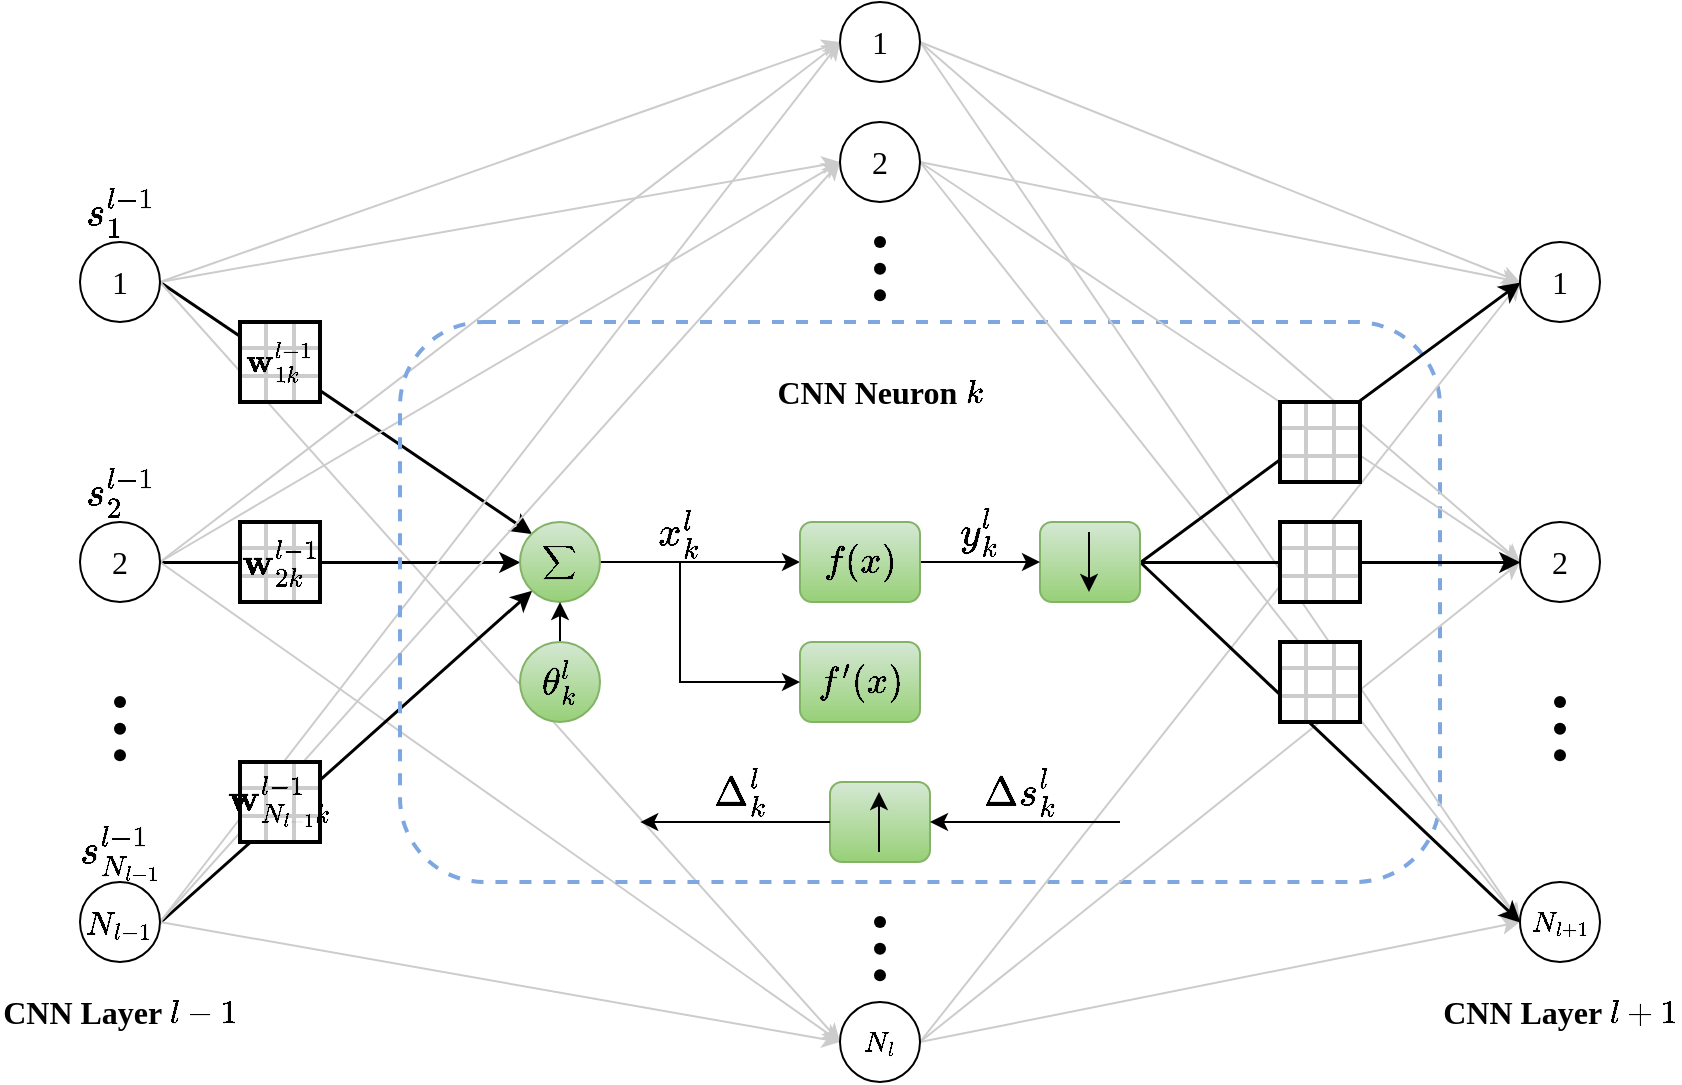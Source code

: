 <mxfile version="22.1.17" type="github">
  <diagram name="第 1 页" id="HHsCbOhWLAx_uhxe6TRV">
    <mxGraphModel dx="2249" dy="1868" grid="1" gridSize="10" guides="1" tooltips="1" connect="1" arrows="1" fold="1" page="1" pageScale="1" pageWidth="827" pageHeight="1169" math="1" shadow="0">
      <root>
        <mxCell id="0" />
        <mxCell id="1" parent="0" />
        <mxCell id="oy_fxyoAN_TUTj9ulkCC-134" style="rounded=0;orthogonalLoop=1;jettySize=auto;html=1;exitX=1;exitY=0.5;exitDx=0;exitDy=0;entryX=0;entryY=0;entryDx=0;entryDy=0;strokeWidth=1.5;fontStyle=0" parent="1" source="oy_fxyoAN_TUTj9ulkCC-1" target="oy_fxyoAN_TUTj9ulkCC-119" edge="1">
          <mxGeometry relative="1" as="geometry" />
        </mxCell>
        <mxCell id="oy_fxyoAN_TUTj9ulkCC-138" style="rounded=0;orthogonalLoop=1;jettySize=auto;html=1;exitX=1;exitY=0.5;exitDx=0;exitDy=0;entryX=0;entryY=0.5;entryDx=0;entryDy=0;strokeColor=#CCCCCC;fontStyle=0" parent="1" source="oy_fxyoAN_TUTj9ulkCC-1" target="oy_fxyoAN_TUTj9ulkCC-8" edge="1">
          <mxGeometry relative="1" as="geometry" />
        </mxCell>
        <mxCell id="oy_fxyoAN_TUTj9ulkCC-140" style="edgeStyle=none;shape=connector;rounded=0;orthogonalLoop=1;jettySize=auto;html=1;exitX=1;exitY=0.5;exitDx=0;exitDy=0;entryX=0;entryY=0.5;entryDx=0;entryDy=0;labelBackgroundColor=default;strokeColor=#CCCCCC;align=center;verticalAlign=middle;fontFamily=Helvetica;fontSize=11;fontColor=default;endArrow=classic;fontStyle=0" parent="1" source="oy_fxyoAN_TUTj9ulkCC-1" target="oy_fxyoAN_TUTj9ulkCC-10" edge="1">
          <mxGeometry relative="1" as="geometry" />
        </mxCell>
        <mxCell id="oy_fxyoAN_TUTj9ulkCC-141" style="edgeStyle=none;shape=connector;rounded=0;orthogonalLoop=1;jettySize=auto;html=1;exitX=1;exitY=0.5;exitDx=0;exitDy=0;entryX=0;entryY=0.5;entryDx=0;entryDy=0;labelBackgroundColor=default;strokeColor=#CCCCCC;align=center;verticalAlign=middle;fontFamily=Helvetica;fontSize=11;fontColor=default;endArrow=classic;fontStyle=0" parent="1" source="oy_fxyoAN_TUTj9ulkCC-1" target="oy_fxyoAN_TUTj9ulkCC-9" edge="1">
          <mxGeometry relative="1" as="geometry" />
        </mxCell>
        <mxCell id="oy_fxyoAN_TUTj9ulkCC-1" value="&lt;font face=&quot;Times New Roman&quot; style=&quot;font-size: 16px;&quot;&gt;1&lt;/font&gt;" style="ellipse;whiteSpace=wrap;html=1;aspect=fixed;fillColor=none;fontStyle=0" parent="1" vertex="1">
          <mxGeometry y="200" width="40" height="40" as="geometry" />
        </mxCell>
        <mxCell id="oy_fxyoAN_TUTj9ulkCC-135" style="edgeStyle=orthogonalEdgeStyle;rounded=0;orthogonalLoop=1;jettySize=auto;html=1;exitX=1;exitY=0.5;exitDx=0;exitDy=0;entryX=0;entryY=0.5;entryDx=0;entryDy=0;strokeWidth=1.5;fontStyle=0" parent="1" source="oy_fxyoAN_TUTj9ulkCC-2" target="oy_fxyoAN_TUTj9ulkCC-119" edge="1">
          <mxGeometry relative="1" as="geometry" />
        </mxCell>
        <mxCell id="oy_fxyoAN_TUTj9ulkCC-142" style="edgeStyle=none;shape=connector;rounded=0;orthogonalLoop=1;jettySize=auto;html=1;exitX=1;exitY=0.5;exitDx=0;exitDy=0;entryX=0;entryY=0.5;entryDx=0;entryDy=0;labelBackgroundColor=default;strokeColor=#CCCCCC;align=center;verticalAlign=middle;fontFamily=Helvetica;fontSize=11;fontColor=default;endArrow=classic;fontStyle=0" parent="1" source="oy_fxyoAN_TUTj9ulkCC-2" target="oy_fxyoAN_TUTj9ulkCC-10" edge="1">
          <mxGeometry relative="1" as="geometry" />
        </mxCell>
        <mxCell id="oy_fxyoAN_TUTj9ulkCC-146" style="edgeStyle=none;shape=connector;rounded=0;orthogonalLoop=1;jettySize=auto;html=1;exitX=1;exitY=0.5;exitDx=0;exitDy=0;entryX=0;entryY=0.5;entryDx=0;entryDy=0;labelBackgroundColor=default;strokeColor=#CCCCCC;align=center;verticalAlign=middle;fontFamily=Helvetica;fontSize=11;fontColor=default;endArrow=classic;fontStyle=0" parent="1" source="oy_fxyoAN_TUTj9ulkCC-2" target="oy_fxyoAN_TUTj9ulkCC-8" edge="1">
          <mxGeometry relative="1" as="geometry" />
        </mxCell>
        <mxCell id="oy_fxyoAN_TUTj9ulkCC-147" style="edgeStyle=none;shape=connector;rounded=0;orthogonalLoop=1;jettySize=auto;html=1;exitX=1;exitY=0.5;exitDx=0;exitDy=0;entryX=0;entryY=0.5;entryDx=0;entryDy=0;labelBackgroundColor=default;strokeColor=#CCCCCC;align=center;verticalAlign=middle;fontFamily=Helvetica;fontSize=11;fontColor=default;endArrow=classic;fontStyle=0" parent="1" source="oy_fxyoAN_TUTj9ulkCC-2" target="oy_fxyoAN_TUTj9ulkCC-9" edge="1">
          <mxGeometry relative="1" as="geometry" />
        </mxCell>
        <mxCell id="oy_fxyoAN_TUTj9ulkCC-2" value="&lt;font face=&quot;Times New Roman&quot; style=&quot;font-size: 16px;&quot;&gt;2&lt;/font&gt;" style="ellipse;whiteSpace=wrap;html=1;aspect=fixed;fillColor=none;fontStyle=0" parent="1" vertex="1">
          <mxGeometry y="340" width="40" height="40" as="geometry" />
        </mxCell>
        <mxCell id="oy_fxyoAN_TUTj9ulkCC-136" style="rounded=0;orthogonalLoop=1;jettySize=auto;html=1;exitX=1;exitY=0.5;exitDx=0;exitDy=0;entryX=0;entryY=1;entryDx=0;entryDy=0;strokeWidth=1.5;fontStyle=0" parent="1" source="oy_fxyoAN_TUTj9ulkCC-3" target="oy_fxyoAN_TUTj9ulkCC-119" edge="1">
          <mxGeometry relative="1" as="geometry" />
        </mxCell>
        <mxCell id="oy_fxyoAN_TUTj9ulkCC-143" style="edgeStyle=none;shape=connector;rounded=0;orthogonalLoop=1;jettySize=auto;html=1;exitX=1;exitY=0.5;exitDx=0;exitDy=0;entryX=0;entryY=0.5;entryDx=0;entryDy=0;labelBackgroundColor=default;strokeColor=#CCCCCC;align=center;verticalAlign=middle;fontFamily=Helvetica;fontSize=11;fontColor=default;endArrow=classic;fontStyle=0" parent="1" source="oy_fxyoAN_TUTj9ulkCC-3" target="oy_fxyoAN_TUTj9ulkCC-10" edge="1">
          <mxGeometry relative="1" as="geometry" />
        </mxCell>
        <mxCell id="oy_fxyoAN_TUTj9ulkCC-144" style="edgeStyle=none;shape=connector;rounded=0;orthogonalLoop=1;jettySize=auto;html=1;exitX=1;exitY=0.5;exitDx=0;exitDy=0;entryX=0;entryY=0.5;entryDx=0;entryDy=0;labelBackgroundColor=default;strokeColor=#CCCCCC;align=center;verticalAlign=middle;fontFamily=Helvetica;fontSize=11;fontColor=default;endArrow=classic;fontStyle=0" parent="1" source="oy_fxyoAN_TUTj9ulkCC-3" target="oy_fxyoAN_TUTj9ulkCC-8" edge="1">
          <mxGeometry relative="1" as="geometry" />
        </mxCell>
        <mxCell id="oy_fxyoAN_TUTj9ulkCC-145" style="edgeStyle=none;shape=connector;rounded=0;orthogonalLoop=1;jettySize=auto;html=1;exitX=1;exitY=0.5;exitDx=0;exitDy=0;entryX=0;entryY=0.5;entryDx=0;entryDy=0;labelBackgroundColor=default;strokeColor=#CCCCCC;align=center;verticalAlign=middle;fontFamily=Helvetica;fontSize=11;fontColor=default;endArrow=classic;fontStyle=0" parent="1" source="oy_fxyoAN_TUTj9ulkCC-3" target="oy_fxyoAN_TUTj9ulkCC-9" edge="1">
          <mxGeometry relative="1" as="geometry" />
        </mxCell>
        <mxCell id="oy_fxyoAN_TUTj9ulkCC-3" value="&lt;font face=&quot;Times New Roman&quot; style=&quot;font-size: 16px;&quot;&gt;`N_{l-1}`&lt;/font&gt;" style="ellipse;whiteSpace=wrap;html=1;aspect=fixed;fillColor=none;fontStyle=0" parent="1" vertex="1">
          <mxGeometry y="520" width="40" height="40" as="geometry" />
        </mxCell>
        <mxCell id="oy_fxyoAN_TUTj9ulkCC-7" value="" style="rounded=1;whiteSpace=wrap;html=1;dashed=1;fillColor=none;strokeColor=#7EA6E0;strokeWidth=2;fontStyle=0" parent="1" vertex="1">
          <mxGeometry x="160" y="240" width="520" height="280" as="geometry" />
        </mxCell>
        <mxCell id="oy_fxyoAN_TUTj9ulkCC-148" style="edgeStyle=none;shape=connector;rounded=0;orthogonalLoop=1;jettySize=auto;html=1;exitX=1;exitY=0.5;exitDx=0;exitDy=0;entryX=0;entryY=0.5;entryDx=0;entryDy=0;labelBackgroundColor=default;strokeColor=#CCCCCC;align=center;verticalAlign=middle;fontFamily=Helvetica;fontSize=11;fontColor=default;endArrow=classic;fontStyle=0" parent="1" source="oy_fxyoAN_TUTj9ulkCC-8" target="oy_fxyoAN_TUTj9ulkCC-70" edge="1">
          <mxGeometry relative="1" as="geometry" />
        </mxCell>
        <mxCell id="oy_fxyoAN_TUTj9ulkCC-149" style="edgeStyle=none;shape=connector;rounded=0;orthogonalLoop=1;jettySize=auto;html=1;exitX=1;exitY=0.5;exitDx=0;exitDy=0;entryX=0;entryY=0.5;entryDx=0;entryDy=0;labelBackgroundColor=default;strokeColor=#CCCCCC;align=center;verticalAlign=middle;fontFamily=Helvetica;fontSize=11;fontColor=default;endArrow=classic;fontStyle=0" parent="1" source="oy_fxyoAN_TUTj9ulkCC-8" target="oy_fxyoAN_TUTj9ulkCC-71" edge="1">
          <mxGeometry relative="1" as="geometry" />
        </mxCell>
        <mxCell id="oy_fxyoAN_TUTj9ulkCC-150" style="edgeStyle=none;shape=connector;rounded=0;orthogonalLoop=1;jettySize=auto;html=1;exitX=1;exitY=0.5;exitDx=0;exitDy=0;entryX=0;entryY=0.5;entryDx=0;entryDy=0;labelBackgroundColor=default;strokeColor=#CCCCCC;align=center;verticalAlign=middle;fontFamily=Helvetica;fontSize=11;fontColor=default;endArrow=classic;fontStyle=0" parent="1" source="oy_fxyoAN_TUTj9ulkCC-8" target="oy_fxyoAN_TUTj9ulkCC-72" edge="1">
          <mxGeometry relative="1" as="geometry" />
        </mxCell>
        <mxCell id="oy_fxyoAN_TUTj9ulkCC-8" value="&lt;font face=&quot;Times New Roman&quot; style=&quot;font-size: 16px;&quot;&gt;1&lt;/font&gt;" style="ellipse;whiteSpace=wrap;html=1;aspect=fixed;fillColor=none;fontStyle=0" parent="1" vertex="1">
          <mxGeometry x="380" y="80" width="40" height="40" as="geometry" />
        </mxCell>
        <mxCell id="oy_fxyoAN_TUTj9ulkCC-151" style="edgeStyle=none;shape=connector;rounded=0;orthogonalLoop=1;jettySize=auto;html=1;exitX=1;exitY=0.5;exitDx=0;exitDy=0;entryX=0;entryY=0.5;entryDx=0;entryDy=0;labelBackgroundColor=default;strokeColor=#CCCCCC;align=center;verticalAlign=middle;fontFamily=Helvetica;fontSize=11;fontColor=default;endArrow=classic;fontStyle=0" parent="1" source="oy_fxyoAN_TUTj9ulkCC-9" target="oy_fxyoAN_TUTj9ulkCC-70" edge="1">
          <mxGeometry relative="1" as="geometry" />
        </mxCell>
        <mxCell id="oy_fxyoAN_TUTj9ulkCC-152" style="edgeStyle=none;shape=connector;rounded=0;orthogonalLoop=1;jettySize=auto;html=1;exitX=1;exitY=0.5;exitDx=0;exitDy=0;entryX=0;entryY=0.5;entryDx=0;entryDy=0;labelBackgroundColor=default;strokeColor=#CCCCCC;align=center;verticalAlign=middle;fontFamily=Helvetica;fontSize=11;fontColor=default;endArrow=classic;fontStyle=0" parent="1" source="oy_fxyoAN_TUTj9ulkCC-9" target="oy_fxyoAN_TUTj9ulkCC-71" edge="1">
          <mxGeometry relative="1" as="geometry" />
        </mxCell>
        <mxCell id="oy_fxyoAN_TUTj9ulkCC-153" style="edgeStyle=none;shape=connector;rounded=0;orthogonalLoop=1;jettySize=auto;html=1;exitX=1;exitY=0.5;exitDx=0;exitDy=0;entryX=0;entryY=0.5;entryDx=0;entryDy=0;labelBackgroundColor=default;strokeColor=#CCCCCC;align=center;verticalAlign=middle;fontFamily=Helvetica;fontSize=11;fontColor=default;endArrow=classic;fontStyle=0" parent="1" source="oy_fxyoAN_TUTj9ulkCC-9" target="oy_fxyoAN_TUTj9ulkCC-72" edge="1">
          <mxGeometry relative="1" as="geometry" />
        </mxCell>
        <mxCell id="oy_fxyoAN_TUTj9ulkCC-9" value="&lt;font face=&quot;Times New Roman&quot; style=&quot;font-size: 16px;&quot;&gt;2&lt;/font&gt;" style="ellipse;whiteSpace=wrap;html=1;aspect=fixed;fillColor=none;fontStyle=0" parent="1" vertex="1">
          <mxGeometry x="380" y="140" width="40" height="40" as="geometry" />
        </mxCell>
        <mxCell id="oy_fxyoAN_TUTj9ulkCC-154" style="edgeStyle=none;shape=connector;rounded=0;orthogonalLoop=1;jettySize=auto;html=1;exitX=1;exitY=0.5;exitDx=0;exitDy=0;entryX=0;entryY=0.5;entryDx=0;entryDy=0;labelBackgroundColor=default;strokeColor=#CCCCCC;align=center;verticalAlign=middle;fontFamily=Helvetica;fontSize=11;fontColor=default;endArrow=classic;fontStyle=0" parent="1" source="oy_fxyoAN_TUTj9ulkCC-10" target="oy_fxyoAN_TUTj9ulkCC-72" edge="1">
          <mxGeometry relative="1" as="geometry" />
        </mxCell>
        <mxCell id="oy_fxyoAN_TUTj9ulkCC-155" style="edgeStyle=none;shape=connector;rounded=0;orthogonalLoop=1;jettySize=auto;html=1;exitX=1;exitY=0.5;exitDx=0;exitDy=0;entryX=0;entryY=0.5;entryDx=0;entryDy=0;labelBackgroundColor=default;strokeColor=#CCCCCC;align=center;verticalAlign=middle;fontFamily=Helvetica;fontSize=11;fontColor=default;endArrow=classic;fontStyle=0" parent="1" source="oy_fxyoAN_TUTj9ulkCC-10" target="oy_fxyoAN_TUTj9ulkCC-71" edge="1">
          <mxGeometry relative="1" as="geometry" />
        </mxCell>
        <mxCell id="oy_fxyoAN_TUTj9ulkCC-156" style="edgeStyle=none;shape=connector;rounded=0;orthogonalLoop=1;jettySize=auto;html=1;exitX=1;exitY=0.5;exitDx=0;exitDy=0;entryX=0;entryY=0.5;entryDx=0;entryDy=0;labelBackgroundColor=default;strokeColor=#CCCCCC;align=center;verticalAlign=middle;fontFamily=Helvetica;fontSize=11;fontColor=default;endArrow=classic;fontStyle=0" parent="1" source="oy_fxyoAN_TUTj9ulkCC-10" target="oy_fxyoAN_TUTj9ulkCC-70" edge="1">
          <mxGeometry relative="1" as="geometry" />
        </mxCell>
        <mxCell id="oy_fxyoAN_TUTj9ulkCC-10" value="`N_l`" style="ellipse;whiteSpace=wrap;html=1;aspect=fixed;fillColor=none;fontStyle=0" parent="1" vertex="1">
          <mxGeometry x="380" y="580" width="40" height="40" as="geometry" />
        </mxCell>
        <mxCell id="oy_fxyoAN_TUTj9ulkCC-39" value="" style="group;fillColor=default;fontStyle=0" parent="1" vertex="1" connectable="0">
          <mxGeometry x="80" y="240" width="40" height="40" as="geometry" />
        </mxCell>
        <mxCell id="oy_fxyoAN_TUTj9ulkCC-25" value="" style="shape=table;startSize=0;container=1;collapsible=0;childLayout=tableLayout;fontSize=16;fillColor=none;strokeColor=#CCCCCC;strokeWidth=2;fontStyle=0" parent="oy_fxyoAN_TUTj9ulkCC-39" vertex="1">
          <mxGeometry width="40" height="40" as="geometry" />
        </mxCell>
        <mxCell id="oy_fxyoAN_TUTj9ulkCC-26" value="" style="shape=tableRow;horizontal=0;startSize=0;swimlaneHead=0;swimlaneBody=0;strokeColor=#CCCCCC;top=0;left=0;bottom=0;right=0;collapsible=0;dropTarget=0;fillColor=none;points=[[0,0.5],[1,0.5]];portConstraint=eastwest;fontSize=16;strokeWidth=2;fontStyle=0" parent="oy_fxyoAN_TUTj9ulkCC-25" vertex="1">
          <mxGeometry width="40" height="13" as="geometry" />
        </mxCell>
        <mxCell id="oy_fxyoAN_TUTj9ulkCC-27" value="" style="shape=partialRectangle;html=1;whiteSpace=wrap;connectable=0;strokeColor=#CCCCCC;overflow=hidden;fillColor=none;top=0;left=0;bottom=0;right=0;pointerEvents=1;fontSize=16;strokeWidth=2;fontStyle=0" parent="oy_fxyoAN_TUTj9ulkCC-26" vertex="1">
          <mxGeometry width="13" height="13" as="geometry">
            <mxRectangle width="13" height="13" as="alternateBounds" />
          </mxGeometry>
        </mxCell>
        <mxCell id="oy_fxyoAN_TUTj9ulkCC-28" value="" style="shape=partialRectangle;html=1;whiteSpace=wrap;connectable=0;strokeColor=#CCCCCC;overflow=hidden;fillColor=none;top=0;left=0;bottom=0;right=0;pointerEvents=1;fontSize=16;strokeWidth=2;fontStyle=0" parent="oy_fxyoAN_TUTj9ulkCC-26" vertex="1">
          <mxGeometry x="13" width="14" height="13" as="geometry">
            <mxRectangle width="14" height="13" as="alternateBounds" />
          </mxGeometry>
        </mxCell>
        <mxCell id="oy_fxyoAN_TUTj9ulkCC-29" value="" style="shape=partialRectangle;html=1;whiteSpace=wrap;connectable=0;strokeColor=#CCCCCC;overflow=hidden;fillColor=none;top=0;left=0;bottom=0;right=0;pointerEvents=1;fontSize=16;strokeWidth=2;fontStyle=0" parent="oy_fxyoAN_TUTj9ulkCC-26" vertex="1">
          <mxGeometry x="27" width="13" height="13" as="geometry">
            <mxRectangle width="13" height="13" as="alternateBounds" />
          </mxGeometry>
        </mxCell>
        <mxCell id="oy_fxyoAN_TUTj9ulkCC-30" value="" style="shape=tableRow;horizontal=0;startSize=0;swimlaneHead=0;swimlaneBody=0;strokeColor=#CCCCCC;top=0;left=0;bottom=0;right=0;collapsible=0;dropTarget=0;fillColor=none;points=[[0,0.5],[1,0.5]];portConstraint=eastwest;fontSize=16;strokeWidth=2;fontStyle=0" parent="oy_fxyoAN_TUTj9ulkCC-25" vertex="1">
          <mxGeometry y="13" width="40" height="14" as="geometry" />
        </mxCell>
        <mxCell id="oy_fxyoAN_TUTj9ulkCC-31" value="" style="shape=partialRectangle;html=1;whiteSpace=wrap;connectable=0;strokeColor=#CCCCCC;overflow=hidden;fillColor=none;top=0;left=0;bottom=0;right=0;pointerEvents=1;fontSize=16;strokeWidth=2;fontStyle=0" parent="oy_fxyoAN_TUTj9ulkCC-30" vertex="1">
          <mxGeometry width="13" height="14" as="geometry">
            <mxRectangle width="13" height="14" as="alternateBounds" />
          </mxGeometry>
        </mxCell>
        <mxCell id="oy_fxyoAN_TUTj9ulkCC-32" value="" style="shape=partialRectangle;html=1;whiteSpace=wrap;connectable=0;strokeColor=#CCCCCC;overflow=hidden;fillColor=none;top=0;left=0;bottom=0;right=0;pointerEvents=1;fontSize=16;strokeWidth=2;fontStyle=0" parent="oy_fxyoAN_TUTj9ulkCC-30" vertex="1">
          <mxGeometry x="13" width="14" height="14" as="geometry">
            <mxRectangle width="14" height="14" as="alternateBounds" />
          </mxGeometry>
        </mxCell>
        <mxCell id="oy_fxyoAN_TUTj9ulkCC-33" value="" style="shape=partialRectangle;html=1;whiteSpace=wrap;connectable=0;strokeColor=#CCCCCC;overflow=hidden;fillColor=none;top=0;left=0;bottom=0;right=0;pointerEvents=1;fontSize=16;strokeWidth=2;fontStyle=0" parent="oy_fxyoAN_TUTj9ulkCC-30" vertex="1">
          <mxGeometry x="27" width="13" height="14" as="geometry">
            <mxRectangle width="13" height="14" as="alternateBounds" />
          </mxGeometry>
        </mxCell>
        <mxCell id="oy_fxyoAN_TUTj9ulkCC-34" value="" style="shape=tableRow;horizontal=0;startSize=0;swimlaneHead=0;swimlaneBody=0;strokeColor=#CCCCCC;top=0;left=0;bottom=0;right=0;collapsible=0;dropTarget=0;fillColor=none;points=[[0,0.5],[1,0.5]];portConstraint=eastwest;fontSize=16;strokeWidth=2;fontStyle=0" parent="oy_fxyoAN_TUTj9ulkCC-25" vertex="1">
          <mxGeometry y="27" width="40" height="13" as="geometry" />
        </mxCell>
        <mxCell id="oy_fxyoAN_TUTj9ulkCC-35" value="" style="shape=partialRectangle;html=1;whiteSpace=wrap;connectable=0;strokeColor=#CCCCCC;overflow=hidden;fillColor=none;top=0;left=0;bottom=0;right=0;pointerEvents=1;fontSize=16;strokeWidth=2;fontStyle=0" parent="oy_fxyoAN_TUTj9ulkCC-34" vertex="1">
          <mxGeometry width="13" height="13" as="geometry">
            <mxRectangle width="13" height="13" as="alternateBounds" />
          </mxGeometry>
        </mxCell>
        <mxCell id="oy_fxyoAN_TUTj9ulkCC-36" value="" style="shape=partialRectangle;html=1;whiteSpace=wrap;connectable=0;strokeColor=#CCCCCC;overflow=hidden;fillColor=none;top=0;left=0;bottom=0;right=0;pointerEvents=1;fontSize=16;strokeWidth=2;fontStyle=0" parent="oy_fxyoAN_TUTj9ulkCC-34" vertex="1">
          <mxGeometry x="13" width="14" height="13" as="geometry">
            <mxRectangle width="14" height="13" as="alternateBounds" />
          </mxGeometry>
        </mxCell>
        <mxCell id="oy_fxyoAN_TUTj9ulkCC-37" value="" style="shape=partialRectangle;html=1;whiteSpace=wrap;connectable=0;strokeColor=#CCCCCC;overflow=hidden;fillColor=none;top=0;left=0;bottom=0;right=0;pointerEvents=1;fontSize=16;strokeWidth=2;fontStyle=0" parent="oy_fxyoAN_TUTj9ulkCC-34" vertex="1">
          <mxGeometry x="27" width="13" height="13" as="geometry">
            <mxRectangle width="13" height="13" as="alternateBounds" />
          </mxGeometry>
        </mxCell>
        <mxCell id="oy_fxyoAN_TUTj9ulkCC-38" value="&lt;font face=&quot;Times New Roman&quot; style=&quot;font-size: 16px;&quot;&gt;$$\textbf w_{1k}^{l-1}$$&lt;/font&gt;" style="whiteSpace=wrap;html=1;aspect=fixed;fillColor=none;strokeWidth=2;fontStyle=0" parent="oy_fxyoAN_TUTj9ulkCC-39" vertex="1">
          <mxGeometry width="40" height="40" as="geometry" />
        </mxCell>
        <mxCell id="oy_fxyoAN_TUTj9ulkCC-40" value="" style="group;fillColor=default;fontStyle=0" parent="1" vertex="1" connectable="0">
          <mxGeometry x="80" y="340" width="40" height="40" as="geometry" />
        </mxCell>
        <mxCell id="oy_fxyoAN_TUTj9ulkCC-41" value="" style="shape=table;startSize=0;container=1;collapsible=0;childLayout=tableLayout;fontSize=16;fillColor=none;strokeColor=#CCCCCC;strokeWidth=2;fontStyle=0" parent="oy_fxyoAN_TUTj9ulkCC-40" vertex="1">
          <mxGeometry width="40" height="40" as="geometry" />
        </mxCell>
        <mxCell id="oy_fxyoAN_TUTj9ulkCC-42" value="" style="shape=tableRow;horizontal=0;startSize=0;swimlaneHead=0;swimlaneBody=0;strokeColor=#CCCCCC;top=0;left=0;bottom=0;right=0;collapsible=0;dropTarget=0;fillColor=none;points=[[0,0.5],[1,0.5]];portConstraint=eastwest;fontSize=16;strokeWidth=2;fontStyle=0" parent="oy_fxyoAN_TUTj9ulkCC-41" vertex="1">
          <mxGeometry width="40" height="13" as="geometry" />
        </mxCell>
        <mxCell id="oy_fxyoAN_TUTj9ulkCC-43" value="" style="shape=partialRectangle;html=1;whiteSpace=wrap;connectable=0;strokeColor=#CCCCCC;overflow=hidden;fillColor=none;top=0;left=0;bottom=0;right=0;pointerEvents=1;fontSize=16;strokeWidth=2;fontStyle=0" parent="oy_fxyoAN_TUTj9ulkCC-42" vertex="1">
          <mxGeometry width="13" height="13" as="geometry">
            <mxRectangle width="13" height="13" as="alternateBounds" />
          </mxGeometry>
        </mxCell>
        <mxCell id="oy_fxyoAN_TUTj9ulkCC-44" value="" style="shape=partialRectangle;html=1;whiteSpace=wrap;connectable=0;strokeColor=#CCCCCC;overflow=hidden;fillColor=none;top=0;left=0;bottom=0;right=0;pointerEvents=1;fontSize=16;strokeWidth=2;fontStyle=0" parent="oy_fxyoAN_TUTj9ulkCC-42" vertex="1">
          <mxGeometry x="13" width="14" height="13" as="geometry">
            <mxRectangle width="14" height="13" as="alternateBounds" />
          </mxGeometry>
        </mxCell>
        <mxCell id="oy_fxyoAN_TUTj9ulkCC-45" value="" style="shape=partialRectangle;html=1;whiteSpace=wrap;connectable=0;strokeColor=#CCCCCC;overflow=hidden;fillColor=none;top=0;left=0;bottom=0;right=0;pointerEvents=1;fontSize=16;strokeWidth=2;fontStyle=0" parent="oy_fxyoAN_TUTj9ulkCC-42" vertex="1">
          <mxGeometry x="27" width="13" height="13" as="geometry">
            <mxRectangle width="13" height="13" as="alternateBounds" />
          </mxGeometry>
        </mxCell>
        <mxCell id="oy_fxyoAN_TUTj9ulkCC-46" value="" style="shape=tableRow;horizontal=0;startSize=0;swimlaneHead=0;swimlaneBody=0;strokeColor=#CCCCCC;top=0;left=0;bottom=0;right=0;collapsible=0;dropTarget=0;fillColor=none;points=[[0,0.5],[1,0.5]];portConstraint=eastwest;fontSize=16;strokeWidth=2;fontStyle=0" parent="oy_fxyoAN_TUTj9ulkCC-41" vertex="1">
          <mxGeometry y="13" width="40" height="14" as="geometry" />
        </mxCell>
        <mxCell id="oy_fxyoAN_TUTj9ulkCC-47" value="" style="shape=partialRectangle;html=1;whiteSpace=wrap;connectable=0;strokeColor=#CCCCCC;overflow=hidden;fillColor=none;top=0;left=0;bottom=0;right=0;pointerEvents=1;fontSize=16;strokeWidth=2;fontStyle=0" parent="oy_fxyoAN_TUTj9ulkCC-46" vertex="1">
          <mxGeometry width="13" height="14" as="geometry">
            <mxRectangle width="13" height="14" as="alternateBounds" />
          </mxGeometry>
        </mxCell>
        <mxCell id="oy_fxyoAN_TUTj9ulkCC-48" value="" style="shape=partialRectangle;html=1;whiteSpace=wrap;connectable=0;strokeColor=#CCCCCC;overflow=hidden;fillColor=none;top=0;left=0;bottom=0;right=0;pointerEvents=1;fontSize=16;strokeWidth=2;fontStyle=0" parent="oy_fxyoAN_TUTj9ulkCC-46" vertex="1">
          <mxGeometry x="13" width="14" height="14" as="geometry">
            <mxRectangle width="14" height="14" as="alternateBounds" />
          </mxGeometry>
        </mxCell>
        <mxCell id="oy_fxyoAN_TUTj9ulkCC-49" value="" style="shape=partialRectangle;html=1;whiteSpace=wrap;connectable=0;strokeColor=#CCCCCC;overflow=hidden;fillColor=none;top=0;left=0;bottom=0;right=0;pointerEvents=1;fontSize=16;strokeWidth=2;fontStyle=0" parent="oy_fxyoAN_TUTj9ulkCC-46" vertex="1">
          <mxGeometry x="27" width="13" height="14" as="geometry">
            <mxRectangle width="13" height="14" as="alternateBounds" />
          </mxGeometry>
        </mxCell>
        <mxCell id="oy_fxyoAN_TUTj9ulkCC-50" value="" style="shape=tableRow;horizontal=0;startSize=0;swimlaneHead=0;swimlaneBody=0;strokeColor=#CCCCCC;top=0;left=0;bottom=0;right=0;collapsible=0;dropTarget=0;fillColor=none;points=[[0,0.5],[1,0.5]];portConstraint=eastwest;fontSize=16;strokeWidth=2;fontStyle=0" parent="oy_fxyoAN_TUTj9ulkCC-41" vertex="1">
          <mxGeometry y="27" width="40" height="13" as="geometry" />
        </mxCell>
        <mxCell id="oy_fxyoAN_TUTj9ulkCC-51" value="" style="shape=partialRectangle;html=1;whiteSpace=wrap;connectable=0;strokeColor=#CCCCCC;overflow=hidden;fillColor=none;top=0;left=0;bottom=0;right=0;pointerEvents=1;fontSize=16;strokeWidth=2;fontStyle=0" parent="oy_fxyoAN_TUTj9ulkCC-50" vertex="1">
          <mxGeometry width="13" height="13" as="geometry">
            <mxRectangle width="13" height="13" as="alternateBounds" />
          </mxGeometry>
        </mxCell>
        <mxCell id="oy_fxyoAN_TUTj9ulkCC-52" value="" style="shape=partialRectangle;html=1;whiteSpace=wrap;connectable=0;strokeColor=#CCCCCC;overflow=hidden;fillColor=none;top=0;left=0;bottom=0;right=0;pointerEvents=1;fontSize=16;strokeWidth=2;fontStyle=0" parent="oy_fxyoAN_TUTj9ulkCC-50" vertex="1">
          <mxGeometry x="13" width="14" height="13" as="geometry">
            <mxRectangle width="14" height="13" as="alternateBounds" />
          </mxGeometry>
        </mxCell>
        <mxCell id="oy_fxyoAN_TUTj9ulkCC-53" value="" style="shape=partialRectangle;html=1;whiteSpace=wrap;connectable=0;strokeColor=#CCCCCC;overflow=hidden;fillColor=none;top=0;left=0;bottom=0;right=0;pointerEvents=1;fontSize=16;strokeWidth=2;fontStyle=0" parent="oy_fxyoAN_TUTj9ulkCC-50" vertex="1">
          <mxGeometry x="27" width="13" height="13" as="geometry">
            <mxRectangle width="13" height="13" as="alternateBounds" />
          </mxGeometry>
        </mxCell>
        <mxCell id="oy_fxyoAN_TUTj9ulkCC-54" value="&lt;font style=&quot;font-size: 16px;&quot;&gt;$$\textbf w_{2k}^{l-1}$$&lt;/font&gt;" style="whiteSpace=wrap;html=1;aspect=fixed;fillColor=none;strokeWidth=2;fontStyle=0" parent="oy_fxyoAN_TUTj9ulkCC-40" vertex="1">
          <mxGeometry width="40" height="40" as="geometry" />
        </mxCell>
        <mxCell id="oy_fxyoAN_TUTj9ulkCC-55" value="" style="group;fillColor=default;fontStyle=0" parent="1" vertex="1" connectable="0">
          <mxGeometry x="80" y="460" width="40" height="40" as="geometry" />
        </mxCell>
        <mxCell id="oy_fxyoAN_TUTj9ulkCC-56" value="" style="shape=table;startSize=0;container=1;collapsible=0;childLayout=tableLayout;fontSize=16;fillColor=none;strokeColor=#CCCCCC;strokeWidth=2;fontStyle=0" parent="oy_fxyoAN_TUTj9ulkCC-55" vertex="1">
          <mxGeometry width="40" height="40" as="geometry" />
        </mxCell>
        <mxCell id="oy_fxyoAN_TUTj9ulkCC-57" value="" style="shape=tableRow;horizontal=0;startSize=0;swimlaneHead=0;swimlaneBody=0;strokeColor=#CCCCCC;top=0;left=0;bottom=0;right=0;collapsible=0;dropTarget=0;fillColor=none;points=[[0,0.5],[1,0.5]];portConstraint=eastwest;fontSize=16;strokeWidth=2;fontStyle=0" parent="oy_fxyoAN_TUTj9ulkCC-56" vertex="1">
          <mxGeometry width="40" height="13" as="geometry" />
        </mxCell>
        <mxCell id="oy_fxyoAN_TUTj9ulkCC-58" value="" style="shape=partialRectangle;html=1;whiteSpace=wrap;connectable=0;strokeColor=#CCCCCC;overflow=hidden;fillColor=none;top=0;left=0;bottom=0;right=0;pointerEvents=1;fontSize=16;strokeWidth=2;fontStyle=0" parent="oy_fxyoAN_TUTj9ulkCC-57" vertex="1">
          <mxGeometry width="13" height="13" as="geometry">
            <mxRectangle width="13" height="13" as="alternateBounds" />
          </mxGeometry>
        </mxCell>
        <mxCell id="oy_fxyoAN_TUTj9ulkCC-59" value="" style="shape=partialRectangle;html=1;whiteSpace=wrap;connectable=0;strokeColor=#CCCCCC;overflow=hidden;fillColor=none;top=0;left=0;bottom=0;right=0;pointerEvents=1;fontSize=16;strokeWidth=2;fontStyle=0" parent="oy_fxyoAN_TUTj9ulkCC-57" vertex="1">
          <mxGeometry x="13" width="14" height="13" as="geometry">
            <mxRectangle width="14" height="13" as="alternateBounds" />
          </mxGeometry>
        </mxCell>
        <mxCell id="oy_fxyoAN_TUTj9ulkCC-60" value="" style="shape=partialRectangle;html=1;whiteSpace=wrap;connectable=0;strokeColor=#CCCCCC;overflow=hidden;fillColor=none;top=0;left=0;bottom=0;right=0;pointerEvents=1;fontSize=16;strokeWidth=2;fontStyle=0" parent="oy_fxyoAN_TUTj9ulkCC-57" vertex="1">
          <mxGeometry x="27" width="13" height="13" as="geometry">
            <mxRectangle width="13" height="13" as="alternateBounds" />
          </mxGeometry>
        </mxCell>
        <mxCell id="oy_fxyoAN_TUTj9ulkCC-61" value="" style="shape=tableRow;horizontal=0;startSize=0;swimlaneHead=0;swimlaneBody=0;strokeColor=#CCCCCC;top=0;left=0;bottom=0;right=0;collapsible=0;dropTarget=0;fillColor=none;points=[[0,0.5],[1,0.5]];portConstraint=eastwest;fontSize=16;strokeWidth=2;fontStyle=0" parent="oy_fxyoAN_TUTj9ulkCC-56" vertex="1">
          <mxGeometry y="13" width="40" height="14" as="geometry" />
        </mxCell>
        <mxCell id="oy_fxyoAN_TUTj9ulkCC-62" value="" style="shape=partialRectangle;html=1;whiteSpace=wrap;connectable=0;strokeColor=#CCCCCC;overflow=hidden;fillColor=none;top=0;left=0;bottom=0;right=0;pointerEvents=1;fontSize=16;strokeWidth=2;fontStyle=0" parent="oy_fxyoAN_TUTj9ulkCC-61" vertex="1">
          <mxGeometry width="13" height="14" as="geometry">
            <mxRectangle width="13" height="14" as="alternateBounds" />
          </mxGeometry>
        </mxCell>
        <mxCell id="oy_fxyoAN_TUTj9ulkCC-63" value="" style="shape=partialRectangle;html=1;whiteSpace=wrap;connectable=0;strokeColor=#CCCCCC;overflow=hidden;fillColor=none;top=0;left=0;bottom=0;right=0;pointerEvents=1;fontSize=16;strokeWidth=2;fontStyle=0" parent="oy_fxyoAN_TUTj9ulkCC-61" vertex="1">
          <mxGeometry x="13" width="14" height="14" as="geometry">
            <mxRectangle width="14" height="14" as="alternateBounds" />
          </mxGeometry>
        </mxCell>
        <mxCell id="oy_fxyoAN_TUTj9ulkCC-64" value="" style="shape=partialRectangle;html=1;whiteSpace=wrap;connectable=0;strokeColor=#CCCCCC;overflow=hidden;fillColor=none;top=0;left=0;bottom=0;right=0;pointerEvents=1;fontSize=16;strokeWidth=2;fontStyle=0" parent="oy_fxyoAN_TUTj9ulkCC-61" vertex="1">
          <mxGeometry x="27" width="13" height="14" as="geometry">
            <mxRectangle width="13" height="14" as="alternateBounds" />
          </mxGeometry>
        </mxCell>
        <mxCell id="oy_fxyoAN_TUTj9ulkCC-65" value="" style="shape=tableRow;horizontal=0;startSize=0;swimlaneHead=0;swimlaneBody=0;strokeColor=#CCCCCC;top=0;left=0;bottom=0;right=0;collapsible=0;dropTarget=0;fillColor=none;points=[[0,0.5],[1,0.5]];portConstraint=eastwest;fontSize=16;strokeWidth=2;fontStyle=0" parent="oy_fxyoAN_TUTj9ulkCC-56" vertex="1">
          <mxGeometry y="27" width="40" height="13" as="geometry" />
        </mxCell>
        <mxCell id="oy_fxyoAN_TUTj9ulkCC-66" value="" style="shape=partialRectangle;html=1;whiteSpace=wrap;connectable=0;strokeColor=#CCCCCC;overflow=hidden;fillColor=none;top=0;left=0;bottom=0;right=0;pointerEvents=1;fontSize=16;strokeWidth=2;fontStyle=0" parent="oy_fxyoAN_TUTj9ulkCC-65" vertex="1">
          <mxGeometry width="13" height="13" as="geometry">
            <mxRectangle width="13" height="13" as="alternateBounds" />
          </mxGeometry>
        </mxCell>
        <mxCell id="oy_fxyoAN_TUTj9ulkCC-67" value="" style="shape=partialRectangle;html=1;whiteSpace=wrap;connectable=0;strokeColor=#CCCCCC;overflow=hidden;fillColor=none;top=0;left=0;bottom=0;right=0;pointerEvents=1;fontSize=16;strokeWidth=2;fontStyle=0" parent="oy_fxyoAN_TUTj9ulkCC-65" vertex="1">
          <mxGeometry x="13" width="14" height="13" as="geometry">
            <mxRectangle width="14" height="13" as="alternateBounds" />
          </mxGeometry>
        </mxCell>
        <mxCell id="oy_fxyoAN_TUTj9ulkCC-68" value="" style="shape=partialRectangle;html=1;whiteSpace=wrap;connectable=0;strokeColor=#CCCCCC;overflow=hidden;fillColor=none;top=0;left=0;bottom=0;right=0;pointerEvents=1;fontSize=16;strokeWidth=2;fontStyle=0" parent="oy_fxyoAN_TUTj9ulkCC-65" vertex="1">
          <mxGeometry x="27" width="13" height="13" as="geometry">
            <mxRectangle width="13" height="13" as="alternateBounds" />
          </mxGeometry>
        </mxCell>
        <mxCell id="oy_fxyoAN_TUTj9ulkCC-69" value="&lt;font style=&quot;font-size: 16px;&quot;&gt;$$\textbf w_{N_{l-1}k}^{l-1}$$&lt;/font&gt;" style="whiteSpace=wrap;html=1;aspect=fixed;fillColor=none;strokeWidth=2;fontStyle=0" parent="oy_fxyoAN_TUTj9ulkCC-55" vertex="1">
          <mxGeometry width="40" height="40" as="geometry" />
        </mxCell>
        <mxCell id="oy_fxyoAN_TUTj9ulkCC-70" value="&lt;font face=&quot;Times New Roman&quot; style=&quot;font-size: 16px;&quot;&gt;1&lt;/font&gt;" style="ellipse;whiteSpace=wrap;html=1;aspect=fixed;flipH=1;flipV=1;fillColor=none;fontStyle=0" parent="1" vertex="1">
          <mxGeometry x="720" y="200" width="40" height="40" as="geometry" />
        </mxCell>
        <mxCell id="oy_fxyoAN_TUTj9ulkCC-71" value="&lt;font face=&quot;Times New Roman&quot; style=&quot;font-size: 16px;&quot;&gt;2&lt;/font&gt;" style="ellipse;whiteSpace=wrap;html=1;aspect=fixed;flipH=1;flipV=1;fillColor=none;fontStyle=0" parent="1" vertex="1">
          <mxGeometry x="720" y="340" width="40" height="40" as="geometry" />
        </mxCell>
        <mxCell id="oy_fxyoAN_TUTj9ulkCC-72" value="`N_{l+1}`" style="ellipse;whiteSpace=wrap;html=1;aspect=fixed;flipH=1;flipV=1;fillColor=none;fontStyle=0" parent="1" vertex="1">
          <mxGeometry x="720" y="520" width="40" height="40" as="geometry" />
        </mxCell>
        <mxCell id="oy_fxyoAN_TUTj9ulkCC-123" value="" style="edgeStyle=orthogonalEdgeStyle;rounded=0;orthogonalLoop=1;jettySize=auto;html=1;fontStyle=0" parent="1" source="oy_fxyoAN_TUTj9ulkCC-119" target="oy_fxyoAN_TUTj9ulkCC-122" edge="1">
          <mxGeometry relative="1" as="geometry" />
        </mxCell>
        <mxCell id="oy_fxyoAN_TUTj9ulkCC-119" value="&lt;font style=&quot;font-size: 10px;&quot;&gt;`\sum`&lt;/font&gt;" style="ellipse;whiteSpace=wrap;html=1;aspect=fixed;fillColor=#d5e8d4;gradientColor=#97d077;strokeColor=#82b366;fontStyle=0" parent="1" vertex="1">
          <mxGeometry x="220" y="340" width="40" height="40" as="geometry" />
        </mxCell>
        <mxCell id="oy_fxyoAN_TUTj9ulkCC-137" style="edgeStyle=orthogonalEdgeStyle;rounded=0;orthogonalLoop=1;jettySize=auto;html=1;exitX=0.5;exitY=0;exitDx=0;exitDy=0;entryX=0.5;entryY=1;entryDx=0;entryDy=0;fontStyle=0" parent="1" source="oy_fxyoAN_TUTj9ulkCC-120" target="oy_fxyoAN_TUTj9ulkCC-119" edge="1">
          <mxGeometry relative="1" as="geometry" />
        </mxCell>
        <mxCell id="oy_fxyoAN_TUTj9ulkCC-120" value="&lt;font style=&quot;font-size: 16px;&quot;&gt;`\theta_k^l`&lt;/font&gt;" style="ellipse;whiteSpace=wrap;html=1;aspect=fixed;fillColor=#d5e8d4;gradientColor=#97d077;strokeColor=#82b366;fontStyle=0" parent="1" vertex="1">
          <mxGeometry x="220" y="400" width="40" height="40" as="geometry" />
        </mxCell>
        <mxCell id="oy_fxyoAN_TUTj9ulkCC-131" style="rounded=0;orthogonalLoop=1;jettySize=auto;html=1;exitX=1;exitY=0.5;exitDx=0;exitDy=0;entryX=0;entryY=0.5;entryDx=0;entryDy=0;strokeWidth=1.5;fontStyle=0" parent="1" source="oy_fxyoAN_TUTj9ulkCC-121" target="oy_fxyoAN_TUTj9ulkCC-70" edge="1">
          <mxGeometry relative="1" as="geometry" />
        </mxCell>
        <mxCell id="oy_fxyoAN_TUTj9ulkCC-132" style="edgeStyle=orthogonalEdgeStyle;rounded=0;orthogonalLoop=1;jettySize=auto;html=1;exitX=1;exitY=0.5;exitDx=0;exitDy=0;entryX=0;entryY=0.5;entryDx=0;entryDy=0;strokeWidth=1.5;fontStyle=0" parent="1" source="oy_fxyoAN_TUTj9ulkCC-121" target="oy_fxyoAN_TUTj9ulkCC-71" edge="1">
          <mxGeometry relative="1" as="geometry" />
        </mxCell>
        <mxCell id="oy_fxyoAN_TUTj9ulkCC-133" style="rounded=0;orthogonalLoop=1;jettySize=auto;html=1;exitX=1;exitY=0.5;exitDx=0;exitDy=0;entryX=0;entryY=0.5;entryDx=0;entryDy=0;strokeWidth=1.5;fontStyle=0" parent="1" source="oy_fxyoAN_TUTj9ulkCC-121" target="oy_fxyoAN_TUTj9ulkCC-72" edge="1">
          <mxGeometry relative="1" as="geometry" />
        </mxCell>
        <mxCell id="oy_fxyoAN_TUTj9ulkCC-121" value="" style="rounded=1;whiteSpace=wrap;html=1;fillColor=#d5e8d4;gradientColor=#97d077;strokeColor=#82b366;fontStyle=0" parent="1" vertex="1">
          <mxGeometry x="480" y="340" width="50" height="40" as="geometry" />
        </mxCell>
        <mxCell id="oy_fxyoAN_TUTj9ulkCC-127" value="" style="edgeStyle=orthogonalEdgeStyle;rounded=0;orthogonalLoop=1;jettySize=auto;html=1;fontStyle=0" parent="1" source="oy_fxyoAN_TUTj9ulkCC-122" target="oy_fxyoAN_TUTj9ulkCC-121" edge="1">
          <mxGeometry relative="1" as="geometry" />
        </mxCell>
        <mxCell id="oy_fxyoAN_TUTj9ulkCC-122" value="&lt;font style=&quot;font-size: 16px;&quot;&gt;$$f(x)$$&lt;/font&gt;" style="rounded=1;whiteSpace=wrap;html=1;fillColor=#d5e8d4;gradientColor=#97d077;strokeColor=#82b366;fontStyle=0" parent="1" vertex="1">
          <mxGeometry x="360" y="340" width="60" height="40" as="geometry" />
        </mxCell>
        <mxCell id="oy_fxyoAN_TUTj9ulkCC-124" value="&lt;font style=&quot;font-size: 16px;&quot;&gt;\(f&#39;(x)\)&lt;/font&gt;" style="rounded=1;whiteSpace=wrap;html=1;fillColor=#d5e8d4;gradientColor=#97d077;strokeColor=#82b366;fontStyle=0" parent="1" vertex="1">
          <mxGeometry x="360" y="400" width="60" height="40" as="geometry" />
        </mxCell>
        <mxCell id="oy_fxyoAN_TUTj9ulkCC-125" value="" style="edgeStyle=segmentEdgeStyle;endArrow=none;html=1;curved=0;rounded=0;endSize=8;startSize=6;exitX=0;exitY=0.5;exitDx=0;exitDy=0;exitPerimeter=0;startArrow=classic;startFill=1;endFill=0;jumpSize=0;fontStyle=0" parent="1" source="oy_fxyoAN_TUTj9ulkCC-124" edge="1">
          <mxGeometry width="50" height="50" relative="1" as="geometry">
            <mxPoint x="350" y="430" as="sourcePoint" />
            <mxPoint x="300" y="360" as="targetPoint" />
          </mxGeometry>
        </mxCell>
        <mxCell id="oy_fxyoAN_TUTj9ulkCC-73" value="" style="group;flipH=1;flipV=1;fillColor=default;fontStyle=0" parent="1" vertex="1" connectable="0">
          <mxGeometry x="600" y="280" width="40" height="40" as="geometry" />
        </mxCell>
        <mxCell id="oy_fxyoAN_TUTj9ulkCC-74" value="" style="shape=table;startSize=0;container=1;collapsible=0;childLayout=tableLayout;fontSize=16;fillColor=none;strokeColor=#CCCCCC;strokeWidth=2;fontStyle=0" parent="oy_fxyoAN_TUTj9ulkCC-73" vertex="1">
          <mxGeometry width="40" height="40" as="geometry" />
        </mxCell>
        <mxCell id="oy_fxyoAN_TUTj9ulkCC-75" value="" style="shape=tableRow;horizontal=0;startSize=0;swimlaneHead=0;swimlaneBody=0;strokeColor=#CCCCCC;top=0;left=0;bottom=0;right=0;collapsible=0;dropTarget=0;fillColor=none;points=[[0,0.5],[1,0.5]];portConstraint=eastwest;fontSize=16;strokeWidth=2;fontStyle=0" parent="oy_fxyoAN_TUTj9ulkCC-74" vertex="1">
          <mxGeometry width="40" height="13" as="geometry" />
        </mxCell>
        <mxCell id="oy_fxyoAN_TUTj9ulkCC-76" value="" style="shape=partialRectangle;html=1;whiteSpace=wrap;connectable=0;strokeColor=#CCCCCC;overflow=hidden;fillColor=none;top=0;left=0;bottom=0;right=0;pointerEvents=1;fontSize=16;strokeWidth=2;fontStyle=0" parent="oy_fxyoAN_TUTj9ulkCC-75" vertex="1">
          <mxGeometry width="13" height="13" as="geometry">
            <mxRectangle width="13" height="13" as="alternateBounds" />
          </mxGeometry>
        </mxCell>
        <mxCell id="oy_fxyoAN_TUTj9ulkCC-77" value="" style="shape=partialRectangle;html=1;whiteSpace=wrap;connectable=0;strokeColor=#CCCCCC;overflow=hidden;fillColor=none;top=0;left=0;bottom=0;right=0;pointerEvents=1;fontSize=16;strokeWidth=2;fontStyle=0" parent="oy_fxyoAN_TUTj9ulkCC-75" vertex="1">
          <mxGeometry x="13" width="14" height="13" as="geometry">
            <mxRectangle width="14" height="13" as="alternateBounds" />
          </mxGeometry>
        </mxCell>
        <mxCell id="oy_fxyoAN_TUTj9ulkCC-78" value="" style="shape=partialRectangle;html=1;whiteSpace=wrap;connectable=0;strokeColor=#CCCCCC;overflow=hidden;fillColor=none;top=0;left=0;bottom=0;right=0;pointerEvents=1;fontSize=16;strokeWidth=2;fontStyle=0" parent="oy_fxyoAN_TUTj9ulkCC-75" vertex="1">
          <mxGeometry x="27" width="13" height="13" as="geometry">
            <mxRectangle width="13" height="13" as="alternateBounds" />
          </mxGeometry>
        </mxCell>
        <mxCell id="oy_fxyoAN_TUTj9ulkCC-79" value="" style="shape=tableRow;horizontal=0;startSize=0;swimlaneHead=0;swimlaneBody=0;strokeColor=#CCCCCC;top=0;left=0;bottom=0;right=0;collapsible=0;dropTarget=0;fillColor=none;points=[[0,0.5],[1,0.5]];portConstraint=eastwest;fontSize=16;strokeWidth=2;fontStyle=0" parent="oy_fxyoAN_TUTj9ulkCC-74" vertex="1">
          <mxGeometry y="13" width="40" height="14" as="geometry" />
        </mxCell>
        <mxCell id="oy_fxyoAN_TUTj9ulkCC-80" value="" style="shape=partialRectangle;html=1;whiteSpace=wrap;connectable=0;strokeColor=#CCCCCC;overflow=hidden;fillColor=none;top=0;left=0;bottom=0;right=0;pointerEvents=1;fontSize=16;strokeWidth=2;fontStyle=0" parent="oy_fxyoAN_TUTj9ulkCC-79" vertex="1">
          <mxGeometry width="13" height="14" as="geometry">
            <mxRectangle width="13" height="14" as="alternateBounds" />
          </mxGeometry>
        </mxCell>
        <mxCell id="oy_fxyoAN_TUTj9ulkCC-81" value="" style="shape=partialRectangle;html=1;whiteSpace=wrap;connectable=0;strokeColor=#CCCCCC;overflow=hidden;fillColor=none;top=0;left=0;bottom=0;right=0;pointerEvents=1;fontSize=16;strokeWidth=2;fontStyle=0" parent="oy_fxyoAN_TUTj9ulkCC-79" vertex="1">
          <mxGeometry x="13" width="14" height="14" as="geometry">
            <mxRectangle width="14" height="14" as="alternateBounds" />
          </mxGeometry>
        </mxCell>
        <mxCell id="oy_fxyoAN_TUTj9ulkCC-82" value="" style="shape=partialRectangle;html=1;whiteSpace=wrap;connectable=0;strokeColor=#CCCCCC;overflow=hidden;fillColor=none;top=0;left=0;bottom=0;right=0;pointerEvents=1;fontSize=16;strokeWidth=2;fontStyle=0" parent="oy_fxyoAN_TUTj9ulkCC-79" vertex="1">
          <mxGeometry x="27" width="13" height="14" as="geometry">
            <mxRectangle width="13" height="14" as="alternateBounds" />
          </mxGeometry>
        </mxCell>
        <mxCell id="oy_fxyoAN_TUTj9ulkCC-83" value="" style="shape=tableRow;horizontal=0;startSize=0;swimlaneHead=0;swimlaneBody=0;strokeColor=#CCCCCC;top=0;left=0;bottom=0;right=0;collapsible=0;dropTarget=0;fillColor=none;points=[[0,0.5],[1,0.5]];portConstraint=eastwest;fontSize=16;strokeWidth=2;fontStyle=0" parent="oy_fxyoAN_TUTj9ulkCC-74" vertex="1">
          <mxGeometry y="27" width="40" height="13" as="geometry" />
        </mxCell>
        <mxCell id="oy_fxyoAN_TUTj9ulkCC-84" value="" style="shape=partialRectangle;html=1;whiteSpace=wrap;connectable=0;strokeColor=#CCCCCC;overflow=hidden;fillColor=none;top=0;left=0;bottom=0;right=0;pointerEvents=1;fontSize=16;strokeWidth=2;fontStyle=0" parent="oy_fxyoAN_TUTj9ulkCC-83" vertex="1">
          <mxGeometry width="13" height="13" as="geometry">
            <mxRectangle width="13" height="13" as="alternateBounds" />
          </mxGeometry>
        </mxCell>
        <mxCell id="oy_fxyoAN_TUTj9ulkCC-85" value="" style="shape=partialRectangle;html=1;whiteSpace=wrap;connectable=0;strokeColor=#CCCCCC;overflow=hidden;fillColor=none;top=0;left=0;bottom=0;right=0;pointerEvents=1;fontSize=16;strokeWidth=2;fontStyle=0" parent="oy_fxyoAN_TUTj9ulkCC-83" vertex="1">
          <mxGeometry x="13" width="14" height="13" as="geometry">
            <mxRectangle width="14" height="13" as="alternateBounds" />
          </mxGeometry>
        </mxCell>
        <mxCell id="oy_fxyoAN_TUTj9ulkCC-86" value="" style="shape=partialRectangle;html=1;whiteSpace=wrap;connectable=0;strokeColor=#CCCCCC;overflow=hidden;fillColor=none;top=0;left=0;bottom=0;right=0;pointerEvents=1;fontSize=16;strokeWidth=2;fontStyle=0" parent="oy_fxyoAN_TUTj9ulkCC-83" vertex="1">
          <mxGeometry x="27" width="13" height="13" as="geometry">
            <mxRectangle width="13" height="13" as="alternateBounds" />
          </mxGeometry>
        </mxCell>
        <mxCell id="oy_fxyoAN_TUTj9ulkCC-87" value="" style="whiteSpace=wrap;html=1;aspect=fixed;fillColor=none;strokeWidth=2;fontStyle=0" parent="oy_fxyoAN_TUTj9ulkCC-73" vertex="1">
          <mxGeometry width="40" height="40" as="geometry" />
        </mxCell>
        <mxCell id="oy_fxyoAN_TUTj9ulkCC-88" value="" style="group;flipH=1;flipV=1;fillColor=default;fontStyle=0" parent="1" vertex="1" connectable="0">
          <mxGeometry x="600" y="340" width="40" height="40" as="geometry" />
        </mxCell>
        <mxCell id="oy_fxyoAN_TUTj9ulkCC-89" value="" style="shape=table;startSize=0;container=1;collapsible=0;childLayout=tableLayout;fontSize=16;fillColor=none;strokeColor=#CCCCCC;strokeWidth=2;fontStyle=0" parent="oy_fxyoAN_TUTj9ulkCC-88" vertex="1">
          <mxGeometry width="40" height="40" as="geometry" />
        </mxCell>
        <mxCell id="oy_fxyoAN_TUTj9ulkCC-90" value="" style="shape=tableRow;horizontal=0;startSize=0;swimlaneHead=0;swimlaneBody=0;strokeColor=#CCCCCC;top=0;left=0;bottom=0;right=0;collapsible=0;dropTarget=0;fillColor=none;points=[[0,0.5],[1,0.5]];portConstraint=eastwest;fontSize=16;strokeWidth=2;fontStyle=0" parent="oy_fxyoAN_TUTj9ulkCC-89" vertex="1">
          <mxGeometry width="40" height="13" as="geometry" />
        </mxCell>
        <mxCell id="oy_fxyoAN_TUTj9ulkCC-91" value="" style="shape=partialRectangle;html=1;whiteSpace=wrap;connectable=0;strokeColor=#CCCCCC;overflow=hidden;fillColor=none;top=0;left=0;bottom=0;right=0;pointerEvents=1;fontSize=16;strokeWidth=2;fontStyle=0" parent="oy_fxyoAN_TUTj9ulkCC-90" vertex="1">
          <mxGeometry width="13" height="13" as="geometry">
            <mxRectangle width="13" height="13" as="alternateBounds" />
          </mxGeometry>
        </mxCell>
        <mxCell id="oy_fxyoAN_TUTj9ulkCC-92" value="" style="shape=partialRectangle;html=1;whiteSpace=wrap;connectable=0;strokeColor=#CCCCCC;overflow=hidden;fillColor=none;top=0;left=0;bottom=0;right=0;pointerEvents=1;fontSize=16;strokeWidth=2;fontStyle=0" parent="oy_fxyoAN_TUTj9ulkCC-90" vertex="1">
          <mxGeometry x="13" width="14" height="13" as="geometry">
            <mxRectangle width="14" height="13" as="alternateBounds" />
          </mxGeometry>
        </mxCell>
        <mxCell id="oy_fxyoAN_TUTj9ulkCC-93" value="" style="shape=partialRectangle;html=1;whiteSpace=wrap;connectable=0;strokeColor=#CCCCCC;overflow=hidden;fillColor=none;top=0;left=0;bottom=0;right=0;pointerEvents=1;fontSize=16;strokeWidth=2;fontStyle=0" parent="oy_fxyoAN_TUTj9ulkCC-90" vertex="1">
          <mxGeometry x="27" width="13" height="13" as="geometry">
            <mxRectangle width="13" height="13" as="alternateBounds" />
          </mxGeometry>
        </mxCell>
        <mxCell id="oy_fxyoAN_TUTj9ulkCC-94" value="" style="shape=tableRow;horizontal=0;startSize=0;swimlaneHead=0;swimlaneBody=0;strokeColor=#CCCCCC;top=0;left=0;bottom=0;right=0;collapsible=0;dropTarget=0;fillColor=none;points=[[0,0.5],[1,0.5]];portConstraint=eastwest;fontSize=16;strokeWidth=2;fontStyle=0" parent="oy_fxyoAN_TUTj9ulkCC-89" vertex="1">
          <mxGeometry y="13" width="40" height="14" as="geometry" />
        </mxCell>
        <mxCell id="oy_fxyoAN_TUTj9ulkCC-95" value="" style="shape=partialRectangle;html=1;whiteSpace=wrap;connectable=0;strokeColor=#CCCCCC;overflow=hidden;fillColor=none;top=0;left=0;bottom=0;right=0;pointerEvents=1;fontSize=16;strokeWidth=2;fontStyle=0" parent="oy_fxyoAN_TUTj9ulkCC-94" vertex="1">
          <mxGeometry width="13" height="14" as="geometry">
            <mxRectangle width="13" height="14" as="alternateBounds" />
          </mxGeometry>
        </mxCell>
        <mxCell id="oy_fxyoAN_TUTj9ulkCC-96" value="" style="shape=partialRectangle;html=1;whiteSpace=wrap;connectable=0;strokeColor=#CCCCCC;overflow=hidden;fillColor=none;top=0;left=0;bottom=0;right=0;pointerEvents=1;fontSize=16;strokeWidth=2;fontStyle=0" parent="oy_fxyoAN_TUTj9ulkCC-94" vertex="1">
          <mxGeometry x="13" width="14" height="14" as="geometry">
            <mxRectangle width="14" height="14" as="alternateBounds" />
          </mxGeometry>
        </mxCell>
        <mxCell id="oy_fxyoAN_TUTj9ulkCC-97" value="" style="shape=partialRectangle;html=1;whiteSpace=wrap;connectable=0;strokeColor=#CCCCCC;overflow=hidden;fillColor=none;top=0;left=0;bottom=0;right=0;pointerEvents=1;fontSize=16;strokeWidth=2;fontStyle=0" parent="oy_fxyoAN_TUTj9ulkCC-94" vertex="1">
          <mxGeometry x="27" width="13" height="14" as="geometry">
            <mxRectangle width="13" height="14" as="alternateBounds" />
          </mxGeometry>
        </mxCell>
        <mxCell id="oy_fxyoAN_TUTj9ulkCC-98" value="" style="shape=tableRow;horizontal=0;startSize=0;swimlaneHead=0;swimlaneBody=0;strokeColor=#CCCCCC;top=0;left=0;bottom=0;right=0;collapsible=0;dropTarget=0;fillColor=none;points=[[0,0.5],[1,0.5]];portConstraint=eastwest;fontSize=16;strokeWidth=2;fontStyle=0" parent="oy_fxyoAN_TUTj9ulkCC-89" vertex="1">
          <mxGeometry y="27" width="40" height="13" as="geometry" />
        </mxCell>
        <mxCell id="oy_fxyoAN_TUTj9ulkCC-99" value="" style="shape=partialRectangle;html=1;whiteSpace=wrap;connectable=0;strokeColor=#CCCCCC;overflow=hidden;fillColor=none;top=0;left=0;bottom=0;right=0;pointerEvents=1;fontSize=16;strokeWidth=2;fontStyle=0" parent="oy_fxyoAN_TUTj9ulkCC-98" vertex="1">
          <mxGeometry width="13" height="13" as="geometry">
            <mxRectangle width="13" height="13" as="alternateBounds" />
          </mxGeometry>
        </mxCell>
        <mxCell id="oy_fxyoAN_TUTj9ulkCC-100" value="" style="shape=partialRectangle;html=1;whiteSpace=wrap;connectable=0;strokeColor=#CCCCCC;overflow=hidden;fillColor=none;top=0;left=0;bottom=0;right=0;pointerEvents=1;fontSize=16;strokeWidth=2;fontStyle=0" parent="oy_fxyoAN_TUTj9ulkCC-98" vertex="1">
          <mxGeometry x="13" width="14" height="13" as="geometry">
            <mxRectangle width="14" height="13" as="alternateBounds" />
          </mxGeometry>
        </mxCell>
        <mxCell id="oy_fxyoAN_TUTj9ulkCC-101" value="" style="shape=partialRectangle;html=1;whiteSpace=wrap;connectable=0;strokeColor=#CCCCCC;overflow=hidden;fillColor=none;top=0;left=0;bottom=0;right=0;pointerEvents=1;fontSize=16;strokeWidth=2;fontStyle=0" parent="oy_fxyoAN_TUTj9ulkCC-98" vertex="1">
          <mxGeometry x="27" width="13" height="13" as="geometry">
            <mxRectangle width="13" height="13" as="alternateBounds" />
          </mxGeometry>
        </mxCell>
        <mxCell id="oy_fxyoAN_TUTj9ulkCC-102" value="" style="whiteSpace=wrap;html=1;aspect=fixed;fillColor=none;strokeWidth=2;fontStyle=0" parent="oy_fxyoAN_TUTj9ulkCC-88" vertex="1">
          <mxGeometry width="40" height="40" as="geometry" />
        </mxCell>
        <mxCell id="oy_fxyoAN_TUTj9ulkCC-103" value="" style="group;flipH=1;flipV=1;fillColor=default;fontStyle=0" parent="1" vertex="1" connectable="0">
          <mxGeometry x="600" y="400" width="40" height="40" as="geometry" />
        </mxCell>
        <mxCell id="oy_fxyoAN_TUTj9ulkCC-104" value="" style="shape=table;startSize=0;container=1;collapsible=0;childLayout=tableLayout;fontSize=16;fillColor=none;strokeColor=#CCCCCC;strokeWidth=2;fontStyle=0" parent="oy_fxyoAN_TUTj9ulkCC-103" vertex="1">
          <mxGeometry width="40" height="40" as="geometry" />
        </mxCell>
        <mxCell id="oy_fxyoAN_TUTj9ulkCC-105" value="" style="shape=tableRow;horizontal=0;startSize=0;swimlaneHead=0;swimlaneBody=0;strokeColor=#CCCCCC;top=0;left=0;bottom=0;right=0;collapsible=0;dropTarget=0;fillColor=none;points=[[0,0.5],[1,0.5]];portConstraint=eastwest;fontSize=16;strokeWidth=2;fontStyle=0" parent="oy_fxyoAN_TUTj9ulkCC-104" vertex="1">
          <mxGeometry width="40" height="13" as="geometry" />
        </mxCell>
        <mxCell id="oy_fxyoAN_TUTj9ulkCC-106" value="" style="shape=partialRectangle;html=1;whiteSpace=wrap;connectable=0;strokeColor=#CCCCCC;overflow=hidden;fillColor=none;top=0;left=0;bottom=0;right=0;pointerEvents=1;fontSize=16;strokeWidth=2;fontStyle=0" parent="oy_fxyoAN_TUTj9ulkCC-105" vertex="1">
          <mxGeometry width="13" height="13" as="geometry">
            <mxRectangle width="13" height="13" as="alternateBounds" />
          </mxGeometry>
        </mxCell>
        <mxCell id="oy_fxyoAN_TUTj9ulkCC-107" value="" style="shape=partialRectangle;html=1;whiteSpace=wrap;connectable=0;strokeColor=#CCCCCC;overflow=hidden;fillColor=none;top=0;left=0;bottom=0;right=0;pointerEvents=1;fontSize=16;strokeWidth=2;fontStyle=0" parent="oy_fxyoAN_TUTj9ulkCC-105" vertex="1">
          <mxGeometry x="13" width="14" height="13" as="geometry">
            <mxRectangle width="14" height="13" as="alternateBounds" />
          </mxGeometry>
        </mxCell>
        <mxCell id="oy_fxyoAN_TUTj9ulkCC-108" value="" style="shape=partialRectangle;html=1;whiteSpace=wrap;connectable=0;strokeColor=#CCCCCC;overflow=hidden;fillColor=none;top=0;left=0;bottom=0;right=0;pointerEvents=1;fontSize=16;strokeWidth=2;fontStyle=0" parent="oy_fxyoAN_TUTj9ulkCC-105" vertex="1">
          <mxGeometry x="27" width="13" height="13" as="geometry">
            <mxRectangle width="13" height="13" as="alternateBounds" />
          </mxGeometry>
        </mxCell>
        <mxCell id="oy_fxyoAN_TUTj9ulkCC-109" value="" style="shape=tableRow;horizontal=0;startSize=0;swimlaneHead=0;swimlaneBody=0;strokeColor=#CCCCCC;top=0;left=0;bottom=0;right=0;collapsible=0;dropTarget=0;fillColor=none;points=[[0,0.5],[1,0.5]];portConstraint=eastwest;fontSize=16;strokeWidth=2;fontStyle=0" parent="oy_fxyoAN_TUTj9ulkCC-104" vertex="1">
          <mxGeometry y="13" width="40" height="14" as="geometry" />
        </mxCell>
        <mxCell id="oy_fxyoAN_TUTj9ulkCC-110" value="" style="shape=partialRectangle;html=1;whiteSpace=wrap;connectable=0;strokeColor=#CCCCCC;overflow=hidden;fillColor=none;top=0;left=0;bottom=0;right=0;pointerEvents=1;fontSize=16;strokeWidth=2;fontStyle=0" parent="oy_fxyoAN_TUTj9ulkCC-109" vertex="1">
          <mxGeometry width="13" height="14" as="geometry">
            <mxRectangle width="13" height="14" as="alternateBounds" />
          </mxGeometry>
        </mxCell>
        <mxCell id="oy_fxyoAN_TUTj9ulkCC-111" value="" style="shape=partialRectangle;html=1;whiteSpace=wrap;connectable=0;strokeColor=#CCCCCC;overflow=hidden;fillColor=none;top=0;left=0;bottom=0;right=0;pointerEvents=1;fontSize=16;strokeWidth=2;fontStyle=0" parent="oy_fxyoAN_TUTj9ulkCC-109" vertex="1">
          <mxGeometry x="13" width="14" height="14" as="geometry">
            <mxRectangle width="14" height="14" as="alternateBounds" />
          </mxGeometry>
        </mxCell>
        <mxCell id="oy_fxyoAN_TUTj9ulkCC-112" value="" style="shape=partialRectangle;html=1;whiteSpace=wrap;connectable=0;strokeColor=#CCCCCC;overflow=hidden;fillColor=none;top=0;left=0;bottom=0;right=0;pointerEvents=1;fontSize=16;strokeWidth=2;fontStyle=0" parent="oy_fxyoAN_TUTj9ulkCC-109" vertex="1">
          <mxGeometry x="27" width="13" height="14" as="geometry">
            <mxRectangle width="13" height="14" as="alternateBounds" />
          </mxGeometry>
        </mxCell>
        <mxCell id="oy_fxyoAN_TUTj9ulkCC-113" value="" style="shape=tableRow;horizontal=0;startSize=0;swimlaneHead=0;swimlaneBody=0;strokeColor=#CCCCCC;top=0;left=0;bottom=0;right=0;collapsible=0;dropTarget=0;fillColor=none;points=[[0,0.5],[1,0.5]];portConstraint=eastwest;fontSize=16;strokeWidth=2;fontStyle=0" parent="oy_fxyoAN_TUTj9ulkCC-104" vertex="1">
          <mxGeometry y="27" width="40" height="13" as="geometry" />
        </mxCell>
        <mxCell id="oy_fxyoAN_TUTj9ulkCC-114" value="" style="shape=partialRectangle;html=1;whiteSpace=wrap;connectable=0;strokeColor=#CCCCCC;overflow=hidden;fillColor=none;top=0;left=0;bottom=0;right=0;pointerEvents=1;fontSize=16;strokeWidth=2;fontStyle=0" parent="oy_fxyoAN_TUTj9ulkCC-113" vertex="1">
          <mxGeometry width="13" height="13" as="geometry">
            <mxRectangle width="13" height="13" as="alternateBounds" />
          </mxGeometry>
        </mxCell>
        <mxCell id="oy_fxyoAN_TUTj9ulkCC-115" value="" style="shape=partialRectangle;html=1;whiteSpace=wrap;connectable=0;strokeColor=#CCCCCC;overflow=hidden;fillColor=none;top=0;left=0;bottom=0;right=0;pointerEvents=1;fontSize=16;strokeWidth=2;fontStyle=0" parent="oy_fxyoAN_TUTj9ulkCC-113" vertex="1">
          <mxGeometry x="13" width="14" height="13" as="geometry">
            <mxRectangle width="14" height="13" as="alternateBounds" />
          </mxGeometry>
        </mxCell>
        <mxCell id="oy_fxyoAN_TUTj9ulkCC-116" value="" style="shape=partialRectangle;html=1;whiteSpace=wrap;connectable=0;strokeColor=#CCCCCC;overflow=hidden;fillColor=none;top=0;left=0;bottom=0;right=0;pointerEvents=1;fontSize=16;strokeWidth=2;fontStyle=0" parent="oy_fxyoAN_TUTj9ulkCC-113" vertex="1">
          <mxGeometry x="27" width="13" height="13" as="geometry">
            <mxRectangle width="13" height="13" as="alternateBounds" />
          </mxGeometry>
        </mxCell>
        <mxCell id="oy_fxyoAN_TUTj9ulkCC-117" value="" style="whiteSpace=wrap;html=1;aspect=fixed;fillColor=none;strokeWidth=2;fontStyle=0" parent="oy_fxyoAN_TUTj9ulkCC-103" vertex="1">
          <mxGeometry width="40" height="40" as="geometry" />
        </mxCell>
        <mxCell id="oy_fxyoAN_TUTj9ulkCC-157" value="&lt;font style=&quot;font-size: 16px;&quot; face=&quot;Times New Roman&quot;&gt;&lt;b&gt;CNN Neuron \(k\)&lt;/b&gt;&lt;/font&gt;" style="text;html=1;strokeColor=none;fillColor=none;align=center;verticalAlign=middle;whiteSpace=wrap;rounded=0;fontSize=11;fontFamily=Helvetica;fontColor=default;fontStyle=0" parent="1" vertex="1">
          <mxGeometry x="340" y="260" width="120" height="30" as="geometry" />
        </mxCell>
        <mxCell id="Rk7JOx87DeSqEpEm6Nh5-1" value="" style="endArrow=classic;html=1;rounded=0;fontStyle=0" edge="1" parent="1">
          <mxGeometry width="50" height="50" relative="1" as="geometry">
            <mxPoint x="504.5" y="345" as="sourcePoint" />
            <mxPoint x="504.5" y="375" as="targetPoint" />
          </mxGeometry>
        </mxCell>
        <mxCell id="Rk7JOx87DeSqEpEm6Nh5-8" value="" style="group;fontStyle=0" vertex="1" connectable="0" parent="1">
          <mxGeometry x="390" y="530" width="20" height="40" as="geometry" />
        </mxCell>
        <mxCell id="Rk7JOx87DeSqEpEm6Nh5-9" value="" style="shape=waypoint;sketch=0;fillStyle=solid;size=6;pointerEvents=1;points=[];fillColor=none;resizable=0;rotatable=0;perimeter=centerPerimeter;snapToPoint=1;fontStyle=0" vertex="1" parent="Rk7JOx87DeSqEpEm6Nh5-8">
          <mxGeometry width="20" height="20" as="geometry" />
        </mxCell>
        <mxCell id="Rk7JOx87DeSqEpEm6Nh5-10" value="" style="shape=waypoint;sketch=0;fillStyle=solid;size=6;pointerEvents=1;points=[];fillColor=none;resizable=0;rotatable=0;perimeter=centerPerimeter;snapToPoint=1;fontStyle=0" vertex="1" parent="Rk7JOx87DeSqEpEm6Nh5-8">
          <mxGeometry y="13.333" width="20" height="20" as="geometry" />
        </mxCell>
        <mxCell id="Rk7JOx87DeSqEpEm6Nh5-11" value="" style="shape=waypoint;sketch=0;fillStyle=solid;size=6;pointerEvents=1;points=[];fillColor=none;resizable=0;rotatable=0;perimeter=centerPerimeter;snapToPoint=1;fontStyle=0" vertex="1" parent="Rk7JOx87DeSqEpEm6Nh5-8">
          <mxGeometry y="26.667" width="20" height="20" as="geometry" />
        </mxCell>
        <mxCell id="Rk7JOx87DeSqEpEm6Nh5-20" value="&lt;font face=&quot;Times New Roman&quot; style=&quot;font-size: 20px;&quot;&gt;`s_1^{l-1}`&lt;/font&gt;" style="text;html=1;strokeColor=none;fillColor=none;align=center;verticalAlign=middle;whiteSpace=wrap;rounded=0;fontStyle=0" vertex="1" parent="1">
          <mxGeometry y="170" width="40" height="30" as="geometry" />
        </mxCell>
        <mxCell id="Rk7JOx87DeSqEpEm6Nh5-21" value="&lt;font face=&quot;Times New Roman&quot; style=&quot;font-size: 20px;&quot;&gt;`s_2^{l-1}`&lt;/font&gt;" style="text;html=1;strokeColor=none;fillColor=none;align=center;verticalAlign=middle;whiteSpace=wrap;rounded=0;fontStyle=0" vertex="1" parent="1">
          <mxGeometry y="310" width="40" height="30" as="geometry" />
        </mxCell>
        <mxCell id="Rk7JOx87DeSqEpEm6Nh5-22" value="&lt;font face=&quot;Times New Roman&quot; style=&quot;font-size: 20px;&quot;&gt;`s_{N_{l-1}}^{l-1}`&lt;/font&gt;" style="text;html=1;strokeColor=none;fillColor=none;align=center;verticalAlign=middle;whiteSpace=wrap;rounded=0;fontStyle=0" vertex="1" parent="1">
          <mxGeometry y="490" width="40" height="30" as="geometry" />
        </mxCell>
        <mxCell id="Rk7JOx87DeSqEpEm6Nh5-23" value="&lt;font style=&quot;font-size: 16px;&quot; face=&quot;Times New Roman&quot;&gt;&lt;b&gt;CNN Layer \(l-1\)&lt;/b&gt;&lt;/font&gt;" style="text;html=1;strokeColor=none;fillColor=none;align=center;verticalAlign=middle;whiteSpace=wrap;rounded=0;fontSize=11;fontFamily=Helvetica;fontColor=default;fontStyle=0" vertex="1" parent="1">
          <mxGeometry x="-40" y="570" width="120" height="30" as="geometry" />
        </mxCell>
        <mxCell id="Rk7JOx87DeSqEpEm6Nh5-24" value="&lt;font style=&quot;font-size: 16px;&quot; face=&quot;Times New Roman&quot;&gt;&lt;b&gt;CNN Layer \(l+1\)&lt;/b&gt;&lt;/font&gt;" style="text;html=1;strokeColor=none;fillColor=none;align=center;verticalAlign=middle;whiteSpace=wrap;rounded=0;fontSize=11;fontFamily=Helvetica;fontColor=default;fontStyle=0" vertex="1" parent="1">
          <mxGeometry x="680" y="570" width="120" height="30" as="geometry" />
        </mxCell>
        <mxCell id="Rk7JOx87DeSqEpEm6Nh5-26" value="" style="group;fontStyle=0" vertex="1" connectable="0" parent="1">
          <mxGeometry x="390" y="190" width="20" height="40" as="geometry" />
        </mxCell>
        <mxCell id="Rk7JOx87DeSqEpEm6Nh5-27" value="" style="shape=waypoint;sketch=0;fillStyle=solid;size=6;pointerEvents=1;points=[];fillColor=none;resizable=0;rotatable=0;perimeter=centerPerimeter;snapToPoint=1;fontStyle=0" vertex="1" parent="Rk7JOx87DeSqEpEm6Nh5-26">
          <mxGeometry width="20" height="20" as="geometry" />
        </mxCell>
        <mxCell id="Rk7JOx87DeSqEpEm6Nh5-28" value="" style="shape=waypoint;sketch=0;fillStyle=solid;size=6;pointerEvents=1;points=[];fillColor=none;resizable=0;rotatable=0;perimeter=centerPerimeter;snapToPoint=1;fontStyle=0" vertex="1" parent="Rk7JOx87DeSqEpEm6Nh5-26">
          <mxGeometry y="13.333" width="20" height="20" as="geometry" />
        </mxCell>
        <mxCell id="Rk7JOx87DeSqEpEm6Nh5-29" value="" style="shape=waypoint;sketch=0;fillStyle=solid;size=6;pointerEvents=1;points=[];fillColor=none;resizable=0;rotatable=0;perimeter=centerPerimeter;snapToPoint=1;fontStyle=0" vertex="1" parent="Rk7JOx87DeSqEpEm6Nh5-26">
          <mxGeometry y="26.667" width="20" height="20" as="geometry" />
        </mxCell>
        <mxCell id="Rk7JOx87DeSqEpEm6Nh5-30" value="" style="rounded=1;whiteSpace=wrap;html=1;fillColor=#d5e8d4;gradientColor=#97d077;strokeColor=#82b366;fontStyle=0" vertex="1" parent="1">
          <mxGeometry x="375" y="470" width="50" height="40" as="geometry" />
        </mxCell>
        <mxCell id="Rk7JOx87DeSqEpEm6Nh5-31" value="" style="endArrow=classic;html=1;rounded=0;fontStyle=0" edge="1" parent="1">
          <mxGeometry width="50" height="50" relative="1" as="geometry">
            <mxPoint x="399.5" y="505" as="sourcePoint" />
            <mxPoint x="399.5" y="475" as="targetPoint" />
          </mxGeometry>
        </mxCell>
        <mxCell id="Rk7JOx87DeSqEpEm6Nh5-32" value="&lt;font face=&quot;Times New Roman&quot; style=&quot;font-size: 20px;&quot;&gt;\( x_k^l\)&lt;/font&gt;" style="text;html=1;strokeColor=none;fillColor=none;align=center;verticalAlign=middle;whiteSpace=wrap;rounded=0;fontStyle=0;fontSize=12;" vertex="1" parent="1">
          <mxGeometry x="280" y="330" width="40" height="30" as="geometry" />
        </mxCell>
        <mxCell id="Rk7JOx87DeSqEpEm6Nh5-34" value="&lt;font face=&quot;Times New Roman&quot; style=&quot;font-size: 20px;&quot;&gt;`y_k^l`&lt;/font&gt;" style="text;html=1;strokeColor=none;fillColor=none;align=center;verticalAlign=middle;whiteSpace=wrap;rounded=0;fontStyle=0" vertex="1" parent="1">
          <mxGeometry x="430" y="330" width="40" height="30" as="geometry" />
        </mxCell>
        <mxCell id="Rk7JOx87DeSqEpEm6Nh5-38" value="" style="endArrow=classic;html=1;rounded=0;exitX=0;exitY=0.5;exitDx=0;exitDy=0;entryX=0.231;entryY=0.893;entryDx=0;entryDy=0;entryPerimeter=0;" edge="1" parent="1" source="Rk7JOx87DeSqEpEm6Nh5-30" target="oy_fxyoAN_TUTj9ulkCC-7">
          <mxGeometry width="50" height="50" relative="1" as="geometry">
            <mxPoint x="390" y="860" as="sourcePoint" />
            <mxPoint x="440" y="810" as="targetPoint" />
          </mxGeometry>
        </mxCell>
        <mxCell id="Rk7JOx87DeSqEpEm6Nh5-40" value="" style="endArrow=classic;html=1;rounded=0;entryX=1;entryY=0.5;entryDx=0;entryDy=0;" edge="1" parent="1" target="Rk7JOx87DeSqEpEm6Nh5-30">
          <mxGeometry width="50" height="50" relative="1" as="geometry">
            <mxPoint x="520" y="490" as="sourcePoint" />
            <mxPoint x="440" y="810" as="targetPoint" />
          </mxGeometry>
        </mxCell>
        <mxCell id="Rk7JOx87DeSqEpEm6Nh5-41" value="&lt;font face=&quot;Times New Roman&quot; style=&quot;font-size: 20px;&quot;&gt;`\Delta s_k^l`&lt;/font&gt;" style="text;html=1;strokeColor=none;fillColor=none;align=center;verticalAlign=middle;whiteSpace=wrap;rounded=0;fontStyle=0" vertex="1" parent="1">
          <mxGeometry x="450" y="460" width="40" height="30" as="geometry" />
        </mxCell>
        <mxCell id="Rk7JOx87DeSqEpEm6Nh5-42" value="&lt;font face=&quot;Times New Roman&quot; style=&quot;font-size: 20px;&quot;&gt;`\Delta _k^l`&lt;/font&gt;" style="text;html=1;strokeColor=none;fillColor=none;align=center;verticalAlign=middle;whiteSpace=wrap;rounded=0;fontStyle=0" vertex="1" parent="1">
          <mxGeometry x="310" y="460" width="40" height="30" as="geometry" />
        </mxCell>
        <mxCell id="Rk7JOx87DeSqEpEm6Nh5-43" value="" style="group;fontStyle=0" vertex="1" connectable="0" parent="1">
          <mxGeometry x="10" y="420" width="20" height="40" as="geometry" />
        </mxCell>
        <mxCell id="Rk7JOx87DeSqEpEm6Nh5-44" value="" style="shape=waypoint;sketch=0;fillStyle=solid;size=6;pointerEvents=1;points=[];fillColor=none;resizable=0;rotatable=0;perimeter=centerPerimeter;snapToPoint=1;fontStyle=0" vertex="1" parent="Rk7JOx87DeSqEpEm6Nh5-43">
          <mxGeometry width="20" height="20" as="geometry" />
        </mxCell>
        <mxCell id="Rk7JOx87DeSqEpEm6Nh5-45" value="" style="shape=waypoint;sketch=0;fillStyle=solid;size=6;pointerEvents=1;points=[];fillColor=none;resizable=0;rotatable=0;perimeter=centerPerimeter;snapToPoint=1;fontStyle=0" vertex="1" parent="Rk7JOx87DeSqEpEm6Nh5-43">
          <mxGeometry y="13.333" width="20" height="20" as="geometry" />
        </mxCell>
        <mxCell id="Rk7JOx87DeSqEpEm6Nh5-46" value="" style="shape=waypoint;sketch=0;fillStyle=solid;size=6;pointerEvents=1;points=[];fillColor=none;resizable=0;rotatable=0;perimeter=centerPerimeter;snapToPoint=1;fontStyle=0" vertex="1" parent="Rk7JOx87DeSqEpEm6Nh5-43">
          <mxGeometry y="26.667" width="20" height="20" as="geometry" />
        </mxCell>
        <mxCell id="Rk7JOx87DeSqEpEm6Nh5-47" value="" style="group;fontStyle=0" vertex="1" connectable="0" parent="1">
          <mxGeometry x="730" y="420" width="20" height="40" as="geometry" />
        </mxCell>
        <mxCell id="Rk7JOx87DeSqEpEm6Nh5-48" value="" style="shape=waypoint;sketch=0;fillStyle=solid;size=6;pointerEvents=1;points=[];fillColor=none;resizable=0;rotatable=0;perimeter=centerPerimeter;snapToPoint=1;fontStyle=0" vertex="1" parent="Rk7JOx87DeSqEpEm6Nh5-47">
          <mxGeometry width="20" height="20" as="geometry" />
        </mxCell>
        <mxCell id="Rk7JOx87DeSqEpEm6Nh5-49" value="" style="shape=waypoint;sketch=0;fillStyle=solid;size=6;pointerEvents=1;points=[];fillColor=none;resizable=0;rotatable=0;perimeter=centerPerimeter;snapToPoint=1;fontStyle=0" vertex="1" parent="Rk7JOx87DeSqEpEm6Nh5-47">
          <mxGeometry y="13.333" width="20" height="20" as="geometry" />
        </mxCell>
        <mxCell id="Rk7JOx87DeSqEpEm6Nh5-50" value="" style="shape=waypoint;sketch=0;fillStyle=solid;size=6;pointerEvents=1;points=[];fillColor=none;resizable=0;rotatable=0;perimeter=centerPerimeter;snapToPoint=1;fontStyle=0" vertex="1" parent="Rk7JOx87DeSqEpEm6Nh5-47">
          <mxGeometry y="26.667" width="20" height="20" as="geometry" />
        </mxCell>
      </root>
    </mxGraphModel>
  </diagram>
</mxfile>
